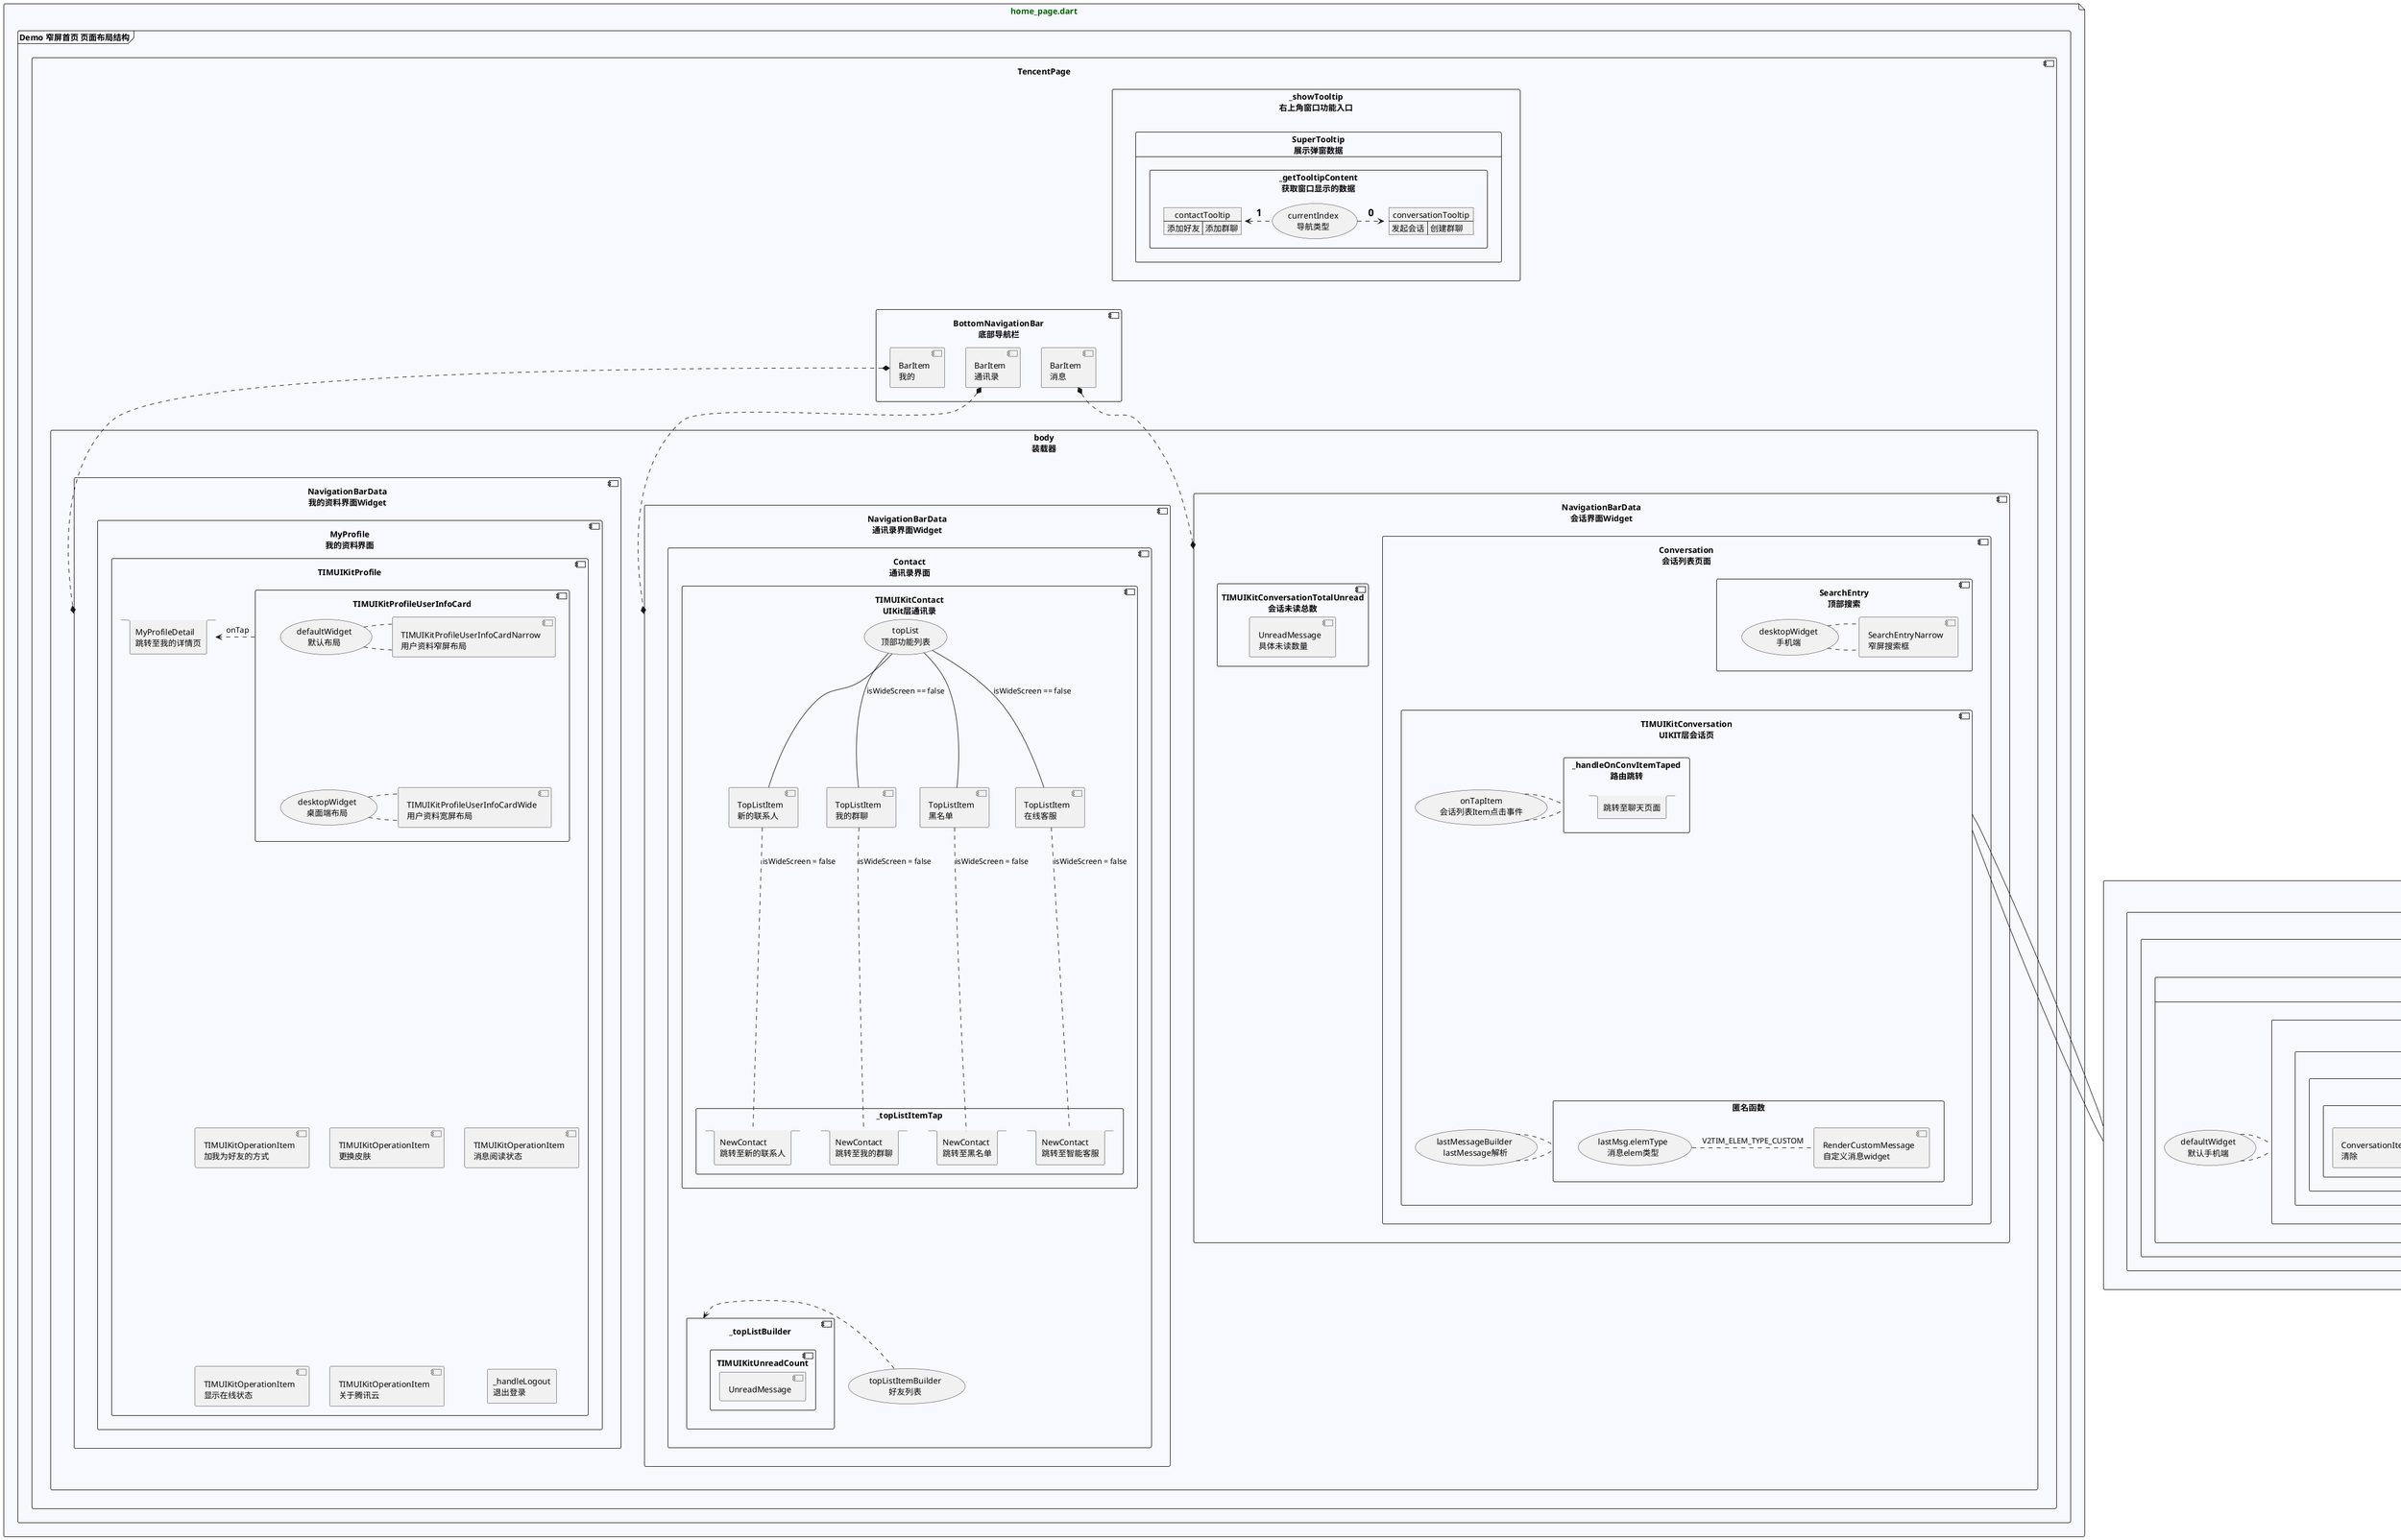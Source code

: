@startuml
'https://plantuml.com/component-diagram

'属性初始化设置
skinparam file {
    FontColor #DarkGreen
    BackgroundColor #GhostWhite
}

file home_page.dart as file_home_page_dart{
    frame "Demo 窄屏首页 页面布局结构" as homePage_FW {
        component TencentPage as home_page_TencentPage_W {
            rectangle "_showTooltip\n右上角窗口功能入口" as TencentPage__showTooltip_M {
                card SuperTooltip\n展示弹窗数据{
                    rectangle _getTooltipContent\n获取窗口显示的数据 {
                        json contactTooltip{
                            "添加好友":"添加群聊"
                        }
                        json conversationTooltip{
                            "发起会话":"创建群聊"
                        }
                        (currentIndex\n导航类型) as _getTooltipContent_currentIndex_P

                        _getTooltipContent_currentIndex_P .left.> contactTooltip : = 1
                        _getTooltipContent_currentIndex_P .right.> conversationTooltip := 0
                    }
                }
            }

            component BottomNavigationBar\n底部导航栏 as BottomNavigationBar_W{
                [BarItem\n消息] as BarItem_Message_W
                [BarItem\n通讯录] as BarItem_Contact_W
                [BarItem\n我的] as BarItem_MyProfile_W

                BarItem_Message_W .[hidden] BarItem_Contact_W
                BarItem_Contact_W .[hidden] BarItem_MyProfile_W
            }

            TencentPage__showTooltip_M ..[hidden] BottomNavigationBar_W
            TencentPage__showTooltip_M ..[hidden] BottomNavigationBar_W


            rectangle body\n装载器 as home_page_TencentPage_body{
                component NavigationBarData\n会话界面Widget as home_page_TencentPage_body_NavigationBarData_Conversation_W{
                    component Conversation\n会话列表页面 as home_page_TencentPage_body_Conversation_W{
                        component SearchEntry\n顶部搜索 as home_page_TencentPage_Conversation_SearchEntry_W{
                            (desktopWidget\n手机端) as home_page_TencentPage_Conversation_SearchEntry_desktopWidget_M
                            [SearchEntryNarrow\n窄屏搜索框] as home_page_TencentPage_Conversation_SearchEntry_SearchEntryNarrow_W

                            home_page_TencentPage_Conversation_SearchEntry_desktopWidget_M . home_page_TencentPage_Conversation_SearchEntry_SearchEntryNarrow_W
                            home_page_TencentPage_Conversation_SearchEntry_desktopWidget_M . home_page_TencentPage_Conversation_SearchEntry_SearchEntryNarrow_W
                        }
                        component TIMUIKitConversation\nUIKIT层会话页 as home_page_TencentPage_Conversation_TIMUIKitConversation_W{
                            (onTapItem\n会话列表Item点击事件) as home_page_TencentPage_Conversation_TIMUIKitConversation_onTapItem_P
                            rectangle _handleOnConvItemTaped\n路由跳转 as home_page_TencentPage_Conversation_TIMUIKitConversation__handleOnConvItemTaped_M{
                                stack 跳转至聊天页面 as route_home_page_2_chat
                            }
                            home_page_TencentPage_Conversation_TIMUIKitConversation_onTapItem_P .right. home_page_TencentPage_Conversation_TIMUIKitConversation__handleOnConvItemTaped_M
                            home_page_TencentPage_Conversation_TIMUIKitConversation_onTapItem_P .right. home_page_TencentPage_Conversation_TIMUIKitConversation__handleOnConvItemTaped_M

                            (lastMessageBuilder\n lastMessage解析) as home_page_TencentPage_Conversation_TIMUIKitConversation_lastMessageBuilder_P
                            rectangle 匿名函数 as home_page_TencentPage_Conversation_TIMUIKitConversation_anonymous_M{
                                (lastMsg.elemType\n消息elem类型) as home_page_TencentPage_Conversation_TIMUIKitConversation_anonymous_elemType_M
                                [RenderCustomMessage\n自定义消息widget] as home_page_TencentPage_Conversation_TIMUIKitConversation_anonymous_RenderCustomMessage_M
                                home_page_TencentPage_Conversation_TIMUIKitConversation_anonymous_elemType_M .right. home_page_TencentPage_Conversation_TIMUIKitConversation_anonymous_RenderCustomMessage_M :V2TIM_ELEM_TYPE_CUSTOM
                            }
                            home_page_TencentPage_Conversation_TIMUIKitConversation_lastMessageBuilder_P .right. home_page_TencentPage_Conversation_TIMUIKitConversation_anonymous_M
                            home_page_TencentPage_Conversation_TIMUIKitConversation_lastMessageBuilder_P .right. home_page_TencentPage_Conversation_TIMUIKitConversation_anonymous_M

                            home_page_TencentPage_Conversation_TIMUIKitConversation_onTapItem_P ..[hidden] home_page_TencentPage_Conversation_TIMUIKitConversation_lastMessageBuilder_P
                        }
                        home_page_TencentPage_Conversation_SearchEntry_W ..[hidden] home_page_TencentPage_Conversation_TIMUIKitConversation_W
                    }

                    component TIMUIKitConversationTotalUnread\n会话未读总数 as home_page_TencentPage_body_TIMUIKitConversationTotalUnread_W{
                        [UnreadMessage\n具体未读数量]
                    }
                }

                component NavigationBarData\n通讯录界面Widget as home_page_TencentPage_body_NavigationBarData_Contact_W{
                    component Contact\n通讯录界面 as home_page_TencentPage_body_Contact_W{
                        component TIMUIKitContact\nUIKit层通讯录 as home_page_TencentPage_body_Contact_TIMUIKitContact_W{
                            (topList\n顶部功能列表) as home_page_TencentPage_body_Contact_topList_P
                            component TopListItem\n新的联系人 as home_page_TencentPage_body_Contact_NewContact{

                            }
                            component TopListItem\n我的群聊 as home_page_TencentPage_body_Contact_MyGroup{

                            }
                            component TopListItem\n黑名单 as home_page_TencentPage_body_Contact_BlackList{

                            }
                            component TopListItem\n在线客服 as home_page_TencentPage_body_Contact_CustomerService{

                            }
                            home_page_TencentPage_body_Contact_topList_P -- home_page_TencentPage_body_Contact_NewContact
                            home_page_TencentPage_body_Contact_topList_P -- home_page_TencentPage_body_Contact_MyGroup : isWideScreen == false
                            home_page_TencentPage_body_Contact_topList_P -- home_page_TencentPage_body_Contact_BlackList
                            home_page_TencentPage_body_Contact_topList_P -- home_page_TencentPage_body_Contact_CustomerService : isWideScreen == false

                            rectangle _topListItemTap as home_page_TencentPage_body_Contact__topListItemTap_M{
                                stack NewContact\n跳转至新的联系人 as route_home_page_2_newContact{

                                }
                                stack NewContact\n跳转至我的群聊 as route_home_page_2_group_list{

                                }
                                stack NewContact\n跳转至黑名单 as route_home_page_2_blackList{

                                }
                                stack NewContact\n跳转至智能客服 as route_home_page_2_customerServicePage{

                                }
                            }
                            home_page_TencentPage_body_Contact_NewContact .. route_home_page_2_newContact : isWideScreen = false
                            home_page_TencentPage_body_Contact_MyGroup .. route_home_page_2_group_list : isWideScreen = false
                            home_page_TencentPage_body_Contact_BlackList .. route_home_page_2_blackList : isWideScreen = false
                            home_page_TencentPage_body_Contact_CustomerService .. route_home_page_2_customerServicePage : isWideScreen = false
                        }

                        (topListItemBuilder\n好友列表) as home_page_TencentPage_body_MyProfile_topListItemBuilder_M
                        component _topListBuilder as home_page_TencentPage_body_MyProfile__topListBuilder_W{
                            component TIMUIKitUnreadCount as home_page_TencentPage_body_MyProfile__topListBuilder_TIMUIKitUnreadCount_W{
                                [UnreadMessage] as home_page_TencentPage_body_MyProfile__topListBuilder_TIMUIKitUnreadCount_UnreadMessage_W
                            }
                        }
                        home_page_TencentPage_body_MyProfile_topListItemBuilder_M .right.> home_page_TencentPage_body_MyProfile__topListBuilder_W

                        route_home_page_2_newContact ..[hidden] home_page_TencentPage_body_MyProfile_topListItemBuilder_M
                    }
                }

                component NavigationBarData\n我的资料界面Widget as home_page_TencentPage_body_NavigationBarData_MyProfile_W{
                    component MyProfile\n我的资料界面 as home_page_TencentPage_body_MyProfile_W{
                            component TIMUIKitProfile as home_page_TencentPage_body_MyProfile_TIMUIKitProfile_W{
                                component TIMUIKitProfileUserInfoCard as home_page_TencentPage_body_MyProfile_TIMUIKitProfile_TIMUIKitProfileUserInfoCard_W{
                                    usecase "defaultWidget\n默认布局" as home_page_TencentPage_body_MyProfile_TIMUIKitProfile_TIMUIKitProfileUserInfoCard_defaultWidget_W
                                    [TIMUIKitProfileUserInfoCardNarrow\n用户资料窄屏布局] as home_page_TencentPage_body_MyProfile_TIMUIKitProfile_TIMUIKitProfileUserInfoCardNarrow_W
                                    home_page_TencentPage_body_MyProfile_TIMUIKitProfile_TIMUIKitProfileUserInfoCard_defaultWidget_W .right. home_page_TencentPage_body_MyProfile_TIMUIKitProfile_TIMUIKitProfileUserInfoCardNarrow_W
                                    home_page_TencentPage_body_MyProfile_TIMUIKitProfile_TIMUIKitProfileUserInfoCard_defaultWidget_W .right. home_page_TencentPage_body_MyProfile_TIMUIKitProfile_TIMUIKitProfileUserInfoCardNarrow_W

                                    usecase "desktopWidget\n桌面端布局" as home_page_TencentPage_body_MyProfile_TIMUIKitProfile_TIMUIKitProfileUserInfoCard_desktopWidget_W
                                    [TIMUIKitProfileUserInfoCardWide\n用户资料宽屏布局] as home_page_TencentPage_body_MyProfile_TIMUIKitProfile_TIMUIKitProfileUserInfoCardWide_W
                                    home_page_TencentPage_body_MyProfile_TIMUIKitProfile_TIMUIKitProfileUserInfoCard_desktopWidget_W .right. home_page_TencentPage_body_MyProfile_TIMUIKitProfile_TIMUIKitProfileUserInfoCardWide_W
                                    home_page_TencentPage_body_MyProfile_TIMUIKitProfile_TIMUIKitProfileUserInfoCard_desktopWidget_W .right. home_page_TencentPage_body_MyProfile_TIMUIKitProfile_TIMUIKitProfileUserInfoCardWide_W

                                    home_page_TencentPage_body_MyProfile_TIMUIKitProfile_TIMUIKitProfileUserInfoCard_defaultWidget_W ..[hidden] home_page_TencentPage_body_MyProfile_TIMUIKitProfile_TIMUIKitProfileUserInfoCard_desktopWidget_W
                                }
                                stack MyProfileDetail\n跳转至我的详情页 as route_home_page_2_my_profile_detail_M{
                                }

                                home_page_TencentPage_body_MyProfile_TIMUIKitProfile_TIMUIKitProfileUserInfoCard_W .right.> route_home_page_2_my_profile_detail_M :onTap

                                [TIMUIKitOperationItem\n加我为好友的方式] as home_page_TencentPage_body_MyProfile_TIMUIKitProfile_addMe_W
                                [TIMUIKitOperationItem\n更换皮肤] as home_page_TencentPage_body_MyProfile_TIMUIKitProfile_skin_W
                                [TIMUIKitOperationItem\n消息阅读状态] as home_page_TencentPage_body_MyProfile_TIMUIKitProfile_read_W
                                [TIMUIKitOperationItem\n显示在线状态] as home_page_TencentPage_body_MyProfile_TIMUIKitProfile_status_W
                                [TIMUIKitOperationItem\n关于腾讯云] as home_page_TencentPage_body_MyProfile_TIMUIKitProfile_about_W
                                rectangle _handleLogout\n退出登录 as home_page_TencentPage_body_MyProfile_TIMUIKitProfile_logout_W{
                                }

                                home_page_TencentPage_body_MyProfile_TIMUIKitProfile_TIMUIKitProfileUserInfoCardWide_W ..[hidden] home_page_TencentPage_body_MyProfile_TIMUIKitProfile_addMe_W
                                home_page_TencentPage_body_MyProfile_TIMUIKitProfile_addMe_W .[hidden] home_page_TencentPage_body_MyProfile_TIMUIKitProfile_skin_W
                                home_page_TencentPage_body_MyProfile_TIMUIKitProfile_skin_W .[hidden] home_page_TencentPage_body_MyProfile_TIMUIKitProfile_read_W
                                home_page_TencentPage_body_MyProfile_TIMUIKitProfile_addMe_W ..[hidden] home_page_TencentPage_body_MyProfile_TIMUIKitProfile_status_W
                                home_page_TencentPage_body_MyProfile_TIMUIKitProfile_skin_W ..[hidden] home_page_TencentPage_body_MyProfile_TIMUIKitProfile_about_W
                                home_page_TencentPage_body_MyProfile_TIMUIKitProfile_read_W ..[hidden] home_page_TencentPage_body_MyProfile_TIMUIKitProfile_logout_W
                            }
                        }
                    }
                }

            BottomNavigationBar_W ..[hidden] home_page_TencentPage_body

            BarItem_Message_W *.* home_page_TencentPage_body_NavigationBarData_Conversation_W
            BarItem_Contact_W *.* home_page_TencentPage_body_NavigationBarData_Contact_W
            BarItem_MyProfile_W *.* home_page_TencentPage_body_NavigationBarData_MyProfile_W
        }
    }
}

file tim_uikit_conversation.dart as tim_uikit_conversation_dart{
    component "UIKit 会话列表 页面布局结构" as TIMUIKitConversation_W{

        component conversationList\n会话列表 as  tim_uikit_conversation_conversationList{

            card TUIKitScreenUtils.getDeviceWidget\n获取设备类型 as conversationList_getDeviceWidget{
                (defaultWidget\n默认手机端) as conversationList_getDeviceWidget_defaultWidget
                component AutoScrollTag as conversationList_getDeviceWidget_defaultWidget_AutoScrollTag{
                    component Slidable as conversationList_getDeviceWidget_defaultWidget_AutoScrollTag_Slidable{
                        component conversationLineItem as conversationList_getDeviceWidget_defaultWidget_AutoScrollTag_Slidable_conversationLineItem{
                            component TIMUIKitConversationItem\n会话列表item as defaultWidget_TIMUIKitConversationItem_W{

                            }
                        }
                    }

                    component ActionPane as conversationList_getDeviceWidget_defaultWidget_AutoScrollTag_ActionPane{
                        component slideChildren=_getSlideBuilder as conversationList_getDeviceWidget_defaultWidget_AutoScrollTag_ActionPane__getSlideBuilder{
                            component _defaultSlideBuilder as conversationList_getDeviceWidget_defaultWidget_AutoScrollTag_ActionPane__getSlideBuilder__defaultSlideBuilder{
                                [ConversationItemSlidePanel\n清除] as conversationList_getDeviceWidget_defaultWidget_AutoScrollTag_ActionPane__getSlideBuilder__defaultSlideBuilder_clean
                                [ConversationItemSlidePanel\n置顶/取消置顶] as conversationList_getDeviceWidget_defaultWidget_AutoScrollTag_ActionPane__getSlideBuilder__defaultSlideBuilder_pin
                                [ConversationItemSlidePanel\n删除] as conversationList_getDeviceWidget_defaultWidget_AutoScrollTag_ActionPane__getSlideBuilder__defaultSlideBuilder_delete

                                conversationList_getDeviceWidget_defaultWidget_AutoScrollTag_ActionPane__getSlideBuilder__defaultSlideBuilder_clean .[hidden] conversationList_getDeviceWidget_defaultWidget_AutoScrollTag_ActionPane__getSlideBuilder__defaultSlideBuilder_pin
                                conversationList_getDeviceWidget_defaultWidget_AutoScrollTag_ActionPane__getSlideBuilder__defaultSlideBuilder_pin .[hidden] conversationList_getDeviceWidget_defaultWidget_AutoScrollTag_ActionPane__getSlideBuilder__defaultSlideBuilder_delete
                            }
                        }
                    }
                }

                conversationList_getDeviceWidget_defaultWidget .right. conversationList_getDeviceWidget_defaultWidget_AutoScrollTag
                conversationList_getDeviceWidget_defaultWidget .right. conversationList_getDeviceWidget_defaultWidget_AutoScrollTag

            }
        }
    }
}

home_page_TencentPage_Conversation_TIMUIKitConversation_W -- tim_uikit_conversation_dart
home_page_TencentPage_Conversation_TIMUIKitConversation_W -- tim_uikit_conversation_dart

@enduml